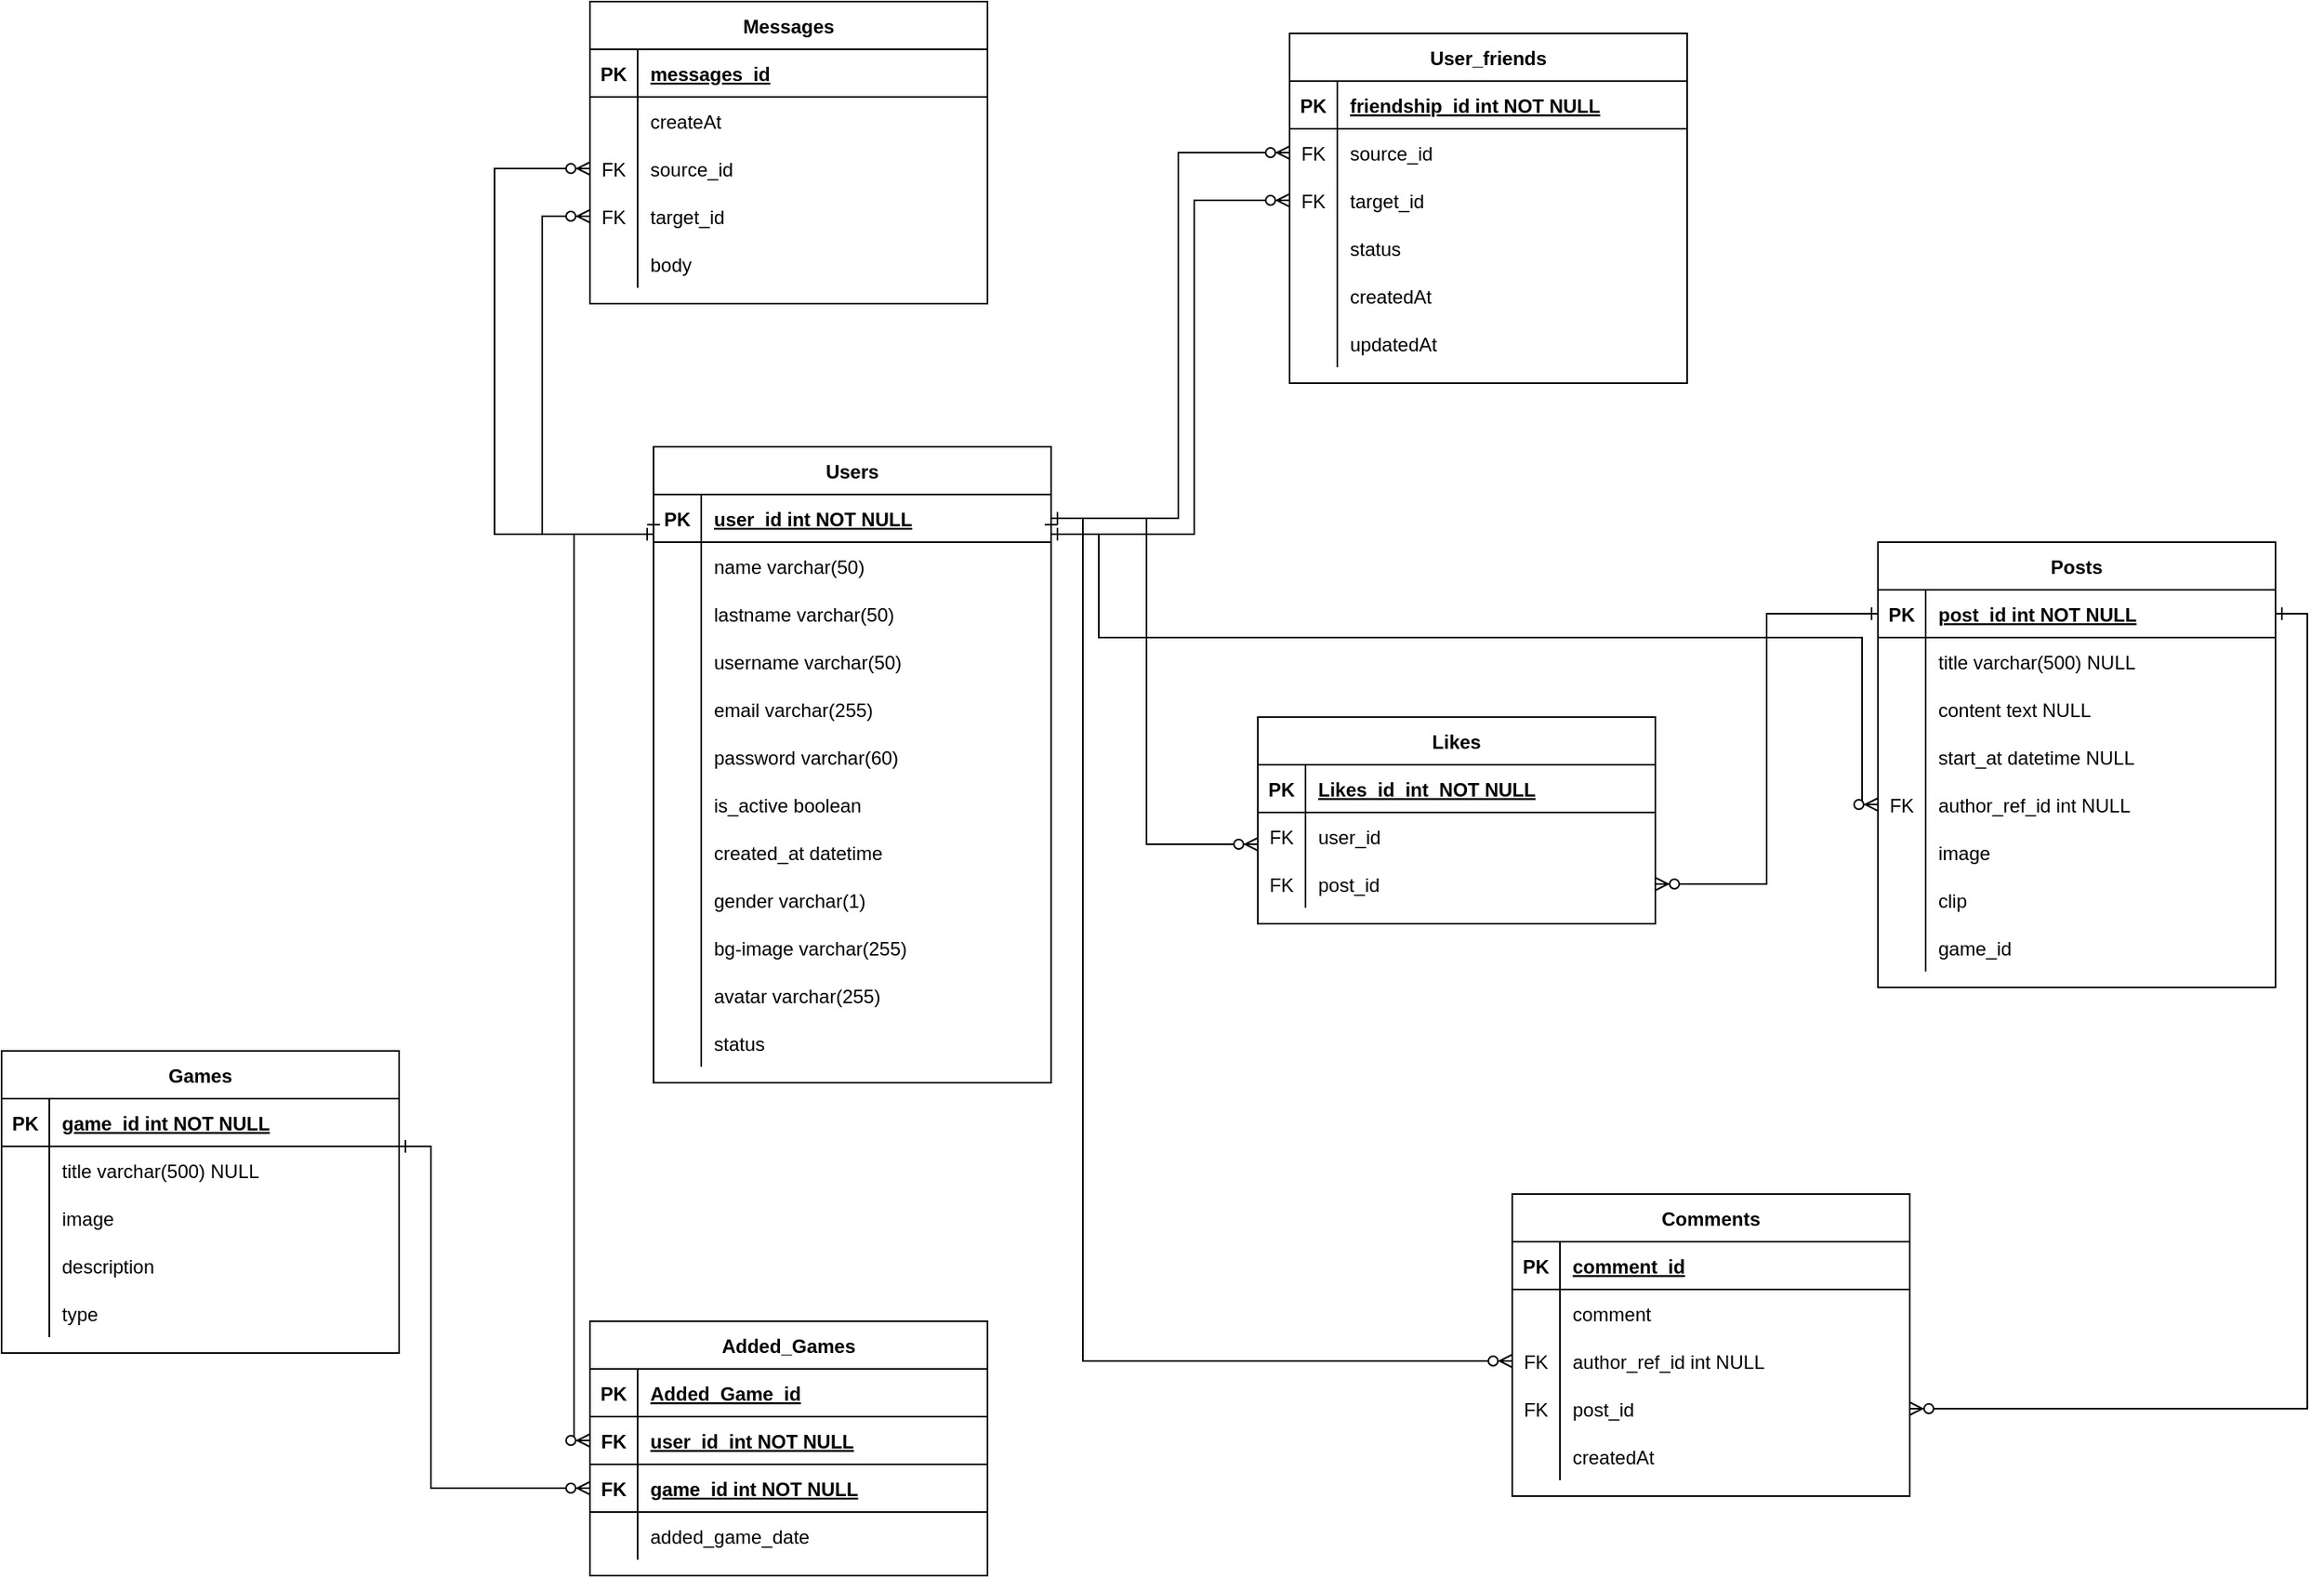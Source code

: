 <mxfile version="14.6.9" type="device"><diagram id="R2lEEEUBdFMjLlhIrx00" name="Page-1"><mxGraphModel dx="2523" dy="934" grid="1" gridSize="10" guides="1" tooltips="1" connect="1" arrows="1" fold="1" page="1" pageScale="1" pageWidth="850" pageHeight="1100" math="0" shadow="0" extFonts="Permanent Marker^https://fonts.googleapis.com/css?family=Permanent+Marker"><root><mxCell id="0"/><mxCell id="1" parent="0"/><mxCell id="YbyhDVdlbUqnrhb92uM7-1" value="Users" style="shape=table;startSize=30;container=1;collapsible=1;childLayout=tableLayout;fixedRows=1;rowLines=0;fontStyle=1;align=center;resizeLast=1;" parent="1" vertex="1"><mxGeometry x="300" y="310" width="250" height="400" as="geometry"/></mxCell><mxCell id="YbyhDVdlbUqnrhb92uM7-2" value="" style="shape=partialRectangle;collapsible=0;dropTarget=0;pointerEvents=0;fillColor=none;points=[[0,0.5],[1,0.5]];portConstraint=eastwest;top=0;left=0;right=0;bottom=1;" parent="YbyhDVdlbUqnrhb92uM7-1" vertex="1"><mxGeometry y="30" width="250" height="30" as="geometry"/></mxCell><mxCell id="YbyhDVdlbUqnrhb92uM7-3" value="PK" style="shape=partialRectangle;overflow=hidden;connectable=0;fillColor=none;top=0;left=0;bottom=0;right=0;fontStyle=1;" parent="YbyhDVdlbUqnrhb92uM7-2" vertex="1"><mxGeometry width="30" height="30" as="geometry"/></mxCell><mxCell id="YbyhDVdlbUqnrhb92uM7-4" value="user_id int NOT NULL " style="shape=partialRectangle;overflow=hidden;connectable=0;fillColor=none;top=0;left=0;bottom=0;right=0;align=left;spacingLeft=6;fontStyle=5;" parent="YbyhDVdlbUqnrhb92uM7-2" vertex="1"><mxGeometry x="30" width="220" height="30" as="geometry"/></mxCell><mxCell id="YbyhDVdlbUqnrhb92uM7-5" value="" style="shape=partialRectangle;collapsible=0;dropTarget=0;pointerEvents=0;fillColor=none;points=[[0,0.5],[1,0.5]];portConstraint=eastwest;top=0;left=0;right=0;bottom=0;" parent="YbyhDVdlbUqnrhb92uM7-1" vertex="1"><mxGeometry y="60" width="250" height="30" as="geometry"/></mxCell><mxCell id="YbyhDVdlbUqnrhb92uM7-6" value="" style="shape=partialRectangle;overflow=hidden;connectable=0;fillColor=none;top=0;left=0;bottom=0;right=0;" parent="YbyhDVdlbUqnrhb92uM7-5" vertex="1"><mxGeometry width="30" height="30" as="geometry"/></mxCell><mxCell id="YbyhDVdlbUqnrhb92uM7-7" value="name varchar(50) " style="shape=partialRectangle;overflow=hidden;connectable=0;fillColor=none;top=0;left=0;bottom=0;right=0;align=left;spacingLeft=6;" parent="YbyhDVdlbUqnrhb92uM7-5" vertex="1"><mxGeometry x="30" width="220" height="30" as="geometry"/></mxCell><mxCell id="YbyhDVdlbUqnrhb92uM7-8" style="shape=partialRectangle;collapsible=0;dropTarget=0;pointerEvents=0;fillColor=none;points=[[0,0.5],[1,0.5]];portConstraint=eastwest;top=0;left=0;right=0;bottom=0;" parent="YbyhDVdlbUqnrhb92uM7-1" vertex="1"><mxGeometry y="90" width="250" height="30" as="geometry"/></mxCell><mxCell id="YbyhDVdlbUqnrhb92uM7-9" style="shape=partialRectangle;overflow=hidden;connectable=0;fillColor=none;top=0;left=0;bottom=0;right=0;" parent="YbyhDVdlbUqnrhb92uM7-8" vertex="1"><mxGeometry width="30" height="30" as="geometry"/></mxCell><mxCell id="YbyhDVdlbUqnrhb92uM7-10" value="lastname varchar(50) " style="shape=partialRectangle;overflow=hidden;connectable=0;fillColor=none;top=0;left=0;bottom=0;right=0;align=left;spacingLeft=6;" parent="YbyhDVdlbUqnrhb92uM7-8" vertex="1"><mxGeometry x="30" width="220" height="30" as="geometry"/></mxCell><mxCell id="YbyhDVdlbUqnrhb92uM7-11" style="shape=partialRectangle;collapsible=0;dropTarget=0;pointerEvents=0;fillColor=none;points=[[0,0.5],[1,0.5]];portConstraint=eastwest;top=0;left=0;right=0;bottom=0;" parent="YbyhDVdlbUqnrhb92uM7-1" vertex="1"><mxGeometry y="120" width="250" height="30" as="geometry"/></mxCell><mxCell id="YbyhDVdlbUqnrhb92uM7-12" style="shape=partialRectangle;overflow=hidden;connectable=0;fillColor=none;top=0;left=0;bottom=0;right=0;" parent="YbyhDVdlbUqnrhb92uM7-11" vertex="1"><mxGeometry width="30" height="30" as="geometry"/></mxCell><mxCell id="YbyhDVdlbUqnrhb92uM7-13" value="username varchar(50) " style="shape=partialRectangle;overflow=hidden;connectable=0;fillColor=none;top=0;left=0;bottom=0;right=0;align=left;spacingLeft=6;" parent="YbyhDVdlbUqnrhb92uM7-11" vertex="1"><mxGeometry x="30" width="220" height="30" as="geometry"/></mxCell><mxCell id="YbyhDVdlbUqnrhb92uM7-14" style="shape=partialRectangle;collapsible=0;dropTarget=0;pointerEvents=0;fillColor=none;points=[[0,0.5],[1,0.5]];portConstraint=eastwest;top=0;left=0;right=0;bottom=0;" parent="YbyhDVdlbUqnrhb92uM7-1" vertex="1"><mxGeometry y="150" width="250" height="30" as="geometry"/></mxCell><mxCell id="YbyhDVdlbUqnrhb92uM7-15" style="shape=partialRectangle;overflow=hidden;connectable=0;fillColor=none;top=0;left=0;bottom=0;right=0;" parent="YbyhDVdlbUqnrhb92uM7-14" vertex="1"><mxGeometry width="30" height="30" as="geometry"/></mxCell><mxCell id="YbyhDVdlbUqnrhb92uM7-16" value="email varchar(255) " style="shape=partialRectangle;overflow=hidden;connectable=0;fillColor=none;top=0;left=0;bottom=0;right=0;align=left;spacingLeft=6;" parent="YbyhDVdlbUqnrhb92uM7-14" vertex="1"><mxGeometry x="30" width="220" height="30" as="geometry"/></mxCell><mxCell id="YbyhDVdlbUqnrhb92uM7-17" style="shape=partialRectangle;collapsible=0;dropTarget=0;pointerEvents=0;fillColor=none;points=[[0,0.5],[1,0.5]];portConstraint=eastwest;top=0;left=0;right=0;bottom=0;" parent="YbyhDVdlbUqnrhb92uM7-1" vertex="1"><mxGeometry y="180" width="250" height="30" as="geometry"/></mxCell><mxCell id="YbyhDVdlbUqnrhb92uM7-18" style="shape=partialRectangle;overflow=hidden;connectable=0;fillColor=none;top=0;left=0;bottom=0;right=0;" parent="YbyhDVdlbUqnrhb92uM7-17" vertex="1"><mxGeometry width="30" height="30" as="geometry"/></mxCell><mxCell id="YbyhDVdlbUqnrhb92uM7-19" value="password varchar(60) " style="shape=partialRectangle;overflow=hidden;connectable=0;fillColor=none;top=0;left=0;bottom=0;right=0;align=left;spacingLeft=6;" parent="YbyhDVdlbUqnrhb92uM7-17" vertex="1"><mxGeometry x="30" width="220" height="30" as="geometry"/></mxCell><mxCell id="YbyhDVdlbUqnrhb92uM7-20" style="shape=partialRectangle;collapsible=0;dropTarget=0;pointerEvents=0;fillColor=none;points=[[0,0.5],[1,0.5]];portConstraint=eastwest;top=0;left=0;right=0;bottom=0;" parent="YbyhDVdlbUqnrhb92uM7-1" vertex="1"><mxGeometry y="210" width="250" height="30" as="geometry"/></mxCell><mxCell id="YbyhDVdlbUqnrhb92uM7-21" style="shape=partialRectangle;overflow=hidden;connectable=0;fillColor=none;top=0;left=0;bottom=0;right=0;" parent="YbyhDVdlbUqnrhb92uM7-20" vertex="1"><mxGeometry width="30" height="30" as="geometry"/></mxCell><mxCell id="YbyhDVdlbUqnrhb92uM7-22" value="is_active boolean " style="shape=partialRectangle;overflow=hidden;connectable=0;fillColor=none;top=0;left=0;bottom=0;right=0;align=left;spacingLeft=6;" parent="YbyhDVdlbUqnrhb92uM7-20" vertex="1"><mxGeometry x="30" width="220" height="30" as="geometry"/></mxCell><mxCell id="YbyhDVdlbUqnrhb92uM7-26" style="shape=partialRectangle;collapsible=0;dropTarget=0;pointerEvents=0;fillColor=none;points=[[0,0.5],[1,0.5]];portConstraint=eastwest;top=0;left=0;right=0;bottom=0;" parent="YbyhDVdlbUqnrhb92uM7-1" vertex="1"><mxGeometry y="240" width="250" height="30" as="geometry"/></mxCell><mxCell id="YbyhDVdlbUqnrhb92uM7-27" style="shape=partialRectangle;overflow=hidden;connectable=0;fillColor=none;top=0;left=0;bottom=0;right=0;" parent="YbyhDVdlbUqnrhb92uM7-26" vertex="1"><mxGeometry width="30" height="30" as="geometry"/></mxCell><mxCell id="YbyhDVdlbUqnrhb92uM7-28" value="created_at datetime" style="shape=partialRectangle;overflow=hidden;connectable=0;fillColor=none;top=0;left=0;bottom=0;right=0;align=left;spacingLeft=6;" parent="YbyhDVdlbUqnrhb92uM7-26" vertex="1"><mxGeometry x="30" width="220" height="30" as="geometry"/></mxCell><mxCell id="YbyhDVdlbUqnrhb92uM7-67" style="shape=partialRectangle;collapsible=0;dropTarget=0;pointerEvents=0;fillColor=none;points=[[0,0.5],[1,0.5]];portConstraint=eastwest;top=0;left=0;right=0;bottom=0;" parent="YbyhDVdlbUqnrhb92uM7-1" vertex="1"><mxGeometry y="270" width="250" height="30" as="geometry"/></mxCell><mxCell id="YbyhDVdlbUqnrhb92uM7-68" style="shape=partialRectangle;overflow=hidden;connectable=0;fillColor=none;top=0;left=0;bottom=0;right=0;" parent="YbyhDVdlbUqnrhb92uM7-67" vertex="1"><mxGeometry width="30" height="30" as="geometry"/></mxCell><mxCell id="YbyhDVdlbUqnrhb92uM7-69" value="gender varchar(1)" style="shape=partialRectangle;overflow=hidden;connectable=0;fillColor=none;top=0;left=0;bottom=0;right=0;align=left;spacingLeft=6;" parent="YbyhDVdlbUqnrhb92uM7-67" vertex="1"><mxGeometry x="30" width="220" height="30" as="geometry"/></mxCell><mxCell id="YbyhDVdlbUqnrhb92uM7-71" style="shape=partialRectangle;collapsible=0;dropTarget=0;pointerEvents=0;fillColor=none;points=[[0,0.5],[1,0.5]];portConstraint=eastwest;top=0;left=0;right=0;bottom=0;" parent="YbyhDVdlbUqnrhb92uM7-1" vertex="1"><mxGeometry y="300" width="250" height="30" as="geometry"/></mxCell><mxCell id="YbyhDVdlbUqnrhb92uM7-72" style="shape=partialRectangle;overflow=hidden;connectable=0;fillColor=none;top=0;left=0;bottom=0;right=0;" parent="YbyhDVdlbUqnrhb92uM7-71" vertex="1"><mxGeometry width="30" height="30" as="geometry"/></mxCell><mxCell id="YbyhDVdlbUqnrhb92uM7-73" value="bg-image varchar(255)" style="shape=partialRectangle;overflow=hidden;connectable=0;fillColor=none;top=0;left=0;bottom=0;right=0;align=left;spacingLeft=6;" parent="YbyhDVdlbUqnrhb92uM7-71" vertex="1"><mxGeometry x="30" width="220" height="30" as="geometry"/></mxCell><mxCell id="YbyhDVdlbUqnrhb92uM7-74" style="shape=partialRectangle;collapsible=0;dropTarget=0;pointerEvents=0;fillColor=none;points=[[0,0.5],[1,0.5]];portConstraint=eastwest;top=0;left=0;right=0;bottom=0;" parent="YbyhDVdlbUqnrhb92uM7-1" vertex="1"><mxGeometry y="330" width="250" height="30" as="geometry"/></mxCell><mxCell id="YbyhDVdlbUqnrhb92uM7-75" style="shape=partialRectangle;overflow=hidden;connectable=0;fillColor=none;top=0;left=0;bottom=0;right=0;" parent="YbyhDVdlbUqnrhb92uM7-74" vertex="1"><mxGeometry width="30" height="30" as="geometry"/></mxCell><mxCell id="YbyhDVdlbUqnrhb92uM7-76" value="avatar varchar(255)" style="shape=partialRectangle;overflow=hidden;connectable=0;fillColor=none;top=0;left=0;bottom=0;right=0;align=left;spacingLeft=6;" parent="YbyhDVdlbUqnrhb92uM7-74" vertex="1"><mxGeometry x="30" width="220" height="30" as="geometry"/></mxCell><mxCell id="zXf4CUl7NbdOSmvRH1P9-1" style="shape=partialRectangle;collapsible=0;dropTarget=0;pointerEvents=0;fillColor=none;points=[[0,0.5],[1,0.5]];portConstraint=eastwest;top=0;left=0;right=0;bottom=0;" parent="YbyhDVdlbUqnrhb92uM7-1" vertex="1"><mxGeometry y="360" width="250" height="30" as="geometry"/></mxCell><mxCell id="zXf4CUl7NbdOSmvRH1P9-2" style="shape=partialRectangle;overflow=hidden;connectable=0;fillColor=none;top=0;left=0;bottom=0;right=0;" parent="zXf4CUl7NbdOSmvRH1P9-1" vertex="1"><mxGeometry width="30" height="30" as="geometry"/></mxCell><mxCell id="zXf4CUl7NbdOSmvRH1P9-3" value="status" style="shape=partialRectangle;overflow=hidden;connectable=0;fillColor=none;top=0;left=0;bottom=0;right=0;align=left;spacingLeft=6;" parent="zXf4CUl7NbdOSmvRH1P9-1" vertex="1"><mxGeometry x="30" width="220" height="30" as="geometry"/></mxCell><mxCell id="YbyhDVdlbUqnrhb92uM7-86" value="User_friends" style="shape=table;startSize=30;container=1;collapsible=1;childLayout=tableLayout;fixedRows=1;rowLines=0;fontStyle=1;align=center;resizeLast=1;" parent="1" vertex="1"><mxGeometry x="700" y="50" width="250" height="220" as="geometry"/></mxCell><mxCell id="YbyhDVdlbUqnrhb92uM7-87" value="" style="shape=partialRectangle;collapsible=0;dropTarget=0;pointerEvents=0;fillColor=none;points=[[0,0.5],[1,0.5]];portConstraint=eastwest;top=0;left=0;right=0;bottom=1;" parent="YbyhDVdlbUqnrhb92uM7-86" vertex="1"><mxGeometry y="30" width="250" height="30" as="geometry"/></mxCell><mxCell id="YbyhDVdlbUqnrhb92uM7-88" value="PK" style="shape=partialRectangle;overflow=hidden;connectable=0;fillColor=none;top=0;left=0;bottom=0;right=0;fontStyle=1;" parent="YbyhDVdlbUqnrhb92uM7-87" vertex="1"><mxGeometry width="30" height="30" as="geometry"/></mxCell><mxCell id="YbyhDVdlbUqnrhb92uM7-89" value="friendship_id int NOT NULL " style="shape=partialRectangle;overflow=hidden;connectable=0;fillColor=none;top=0;left=0;bottom=0;right=0;align=left;spacingLeft=6;fontStyle=5;" parent="YbyhDVdlbUqnrhb92uM7-87" vertex="1"><mxGeometry x="30" width="220" height="30" as="geometry"/></mxCell><mxCell id="YbyhDVdlbUqnrhb92uM7-90" value="" style="shape=partialRectangle;collapsible=0;dropTarget=0;pointerEvents=0;fillColor=none;points=[[0,0.5],[1,0.5]];portConstraint=eastwest;top=0;left=0;right=0;bottom=0;" parent="YbyhDVdlbUqnrhb92uM7-86" vertex="1"><mxGeometry y="60" width="250" height="30" as="geometry"/></mxCell><mxCell id="YbyhDVdlbUqnrhb92uM7-91" value="FK" style="shape=partialRectangle;overflow=hidden;connectable=0;fillColor=none;top=0;left=0;bottom=0;right=0;" parent="YbyhDVdlbUqnrhb92uM7-90" vertex="1"><mxGeometry width="30" height="30" as="geometry"/></mxCell><mxCell id="YbyhDVdlbUqnrhb92uM7-92" value="source_id" style="shape=partialRectangle;overflow=hidden;connectable=0;fillColor=none;top=0;left=0;bottom=0;right=0;align=left;spacingLeft=6;" parent="YbyhDVdlbUqnrhb92uM7-90" vertex="1"><mxGeometry x="30" width="220" height="30" as="geometry"/></mxCell><mxCell id="YbyhDVdlbUqnrhb92uM7-93" style="shape=partialRectangle;collapsible=0;dropTarget=0;pointerEvents=0;fillColor=none;points=[[0,0.5],[1,0.5]];portConstraint=eastwest;top=0;left=0;right=0;bottom=0;" parent="YbyhDVdlbUqnrhb92uM7-86" vertex="1"><mxGeometry y="90" width="250" height="30" as="geometry"/></mxCell><mxCell id="YbyhDVdlbUqnrhb92uM7-94" value="FK" style="shape=partialRectangle;overflow=hidden;connectable=0;fillColor=none;top=0;left=0;bottom=0;right=0;" parent="YbyhDVdlbUqnrhb92uM7-93" vertex="1"><mxGeometry width="30" height="30" as="geometry"/></mxCell><mxCell id="YbyhDVdlbUqnrhb92uM7-95" value="target_id" style="shape=partialRectangle;overflow=hidden;connectable=0;fillColor=none;top=0;left=0;bottom=0;right=0;align=left;spacingLeft=6;" parent="YbyhDVdlbUqnrhb92uM7-93" vertex="1"><mxGeometry x="30" width="220" height="30" as="geometry"/></mxCell><mxCell id="YbyhDVdlbUqnrhb92uM7-96" style="shape=partialRectangle;collapsible=0;dropTarget=0;pointerEvents=0;fillColor=none;points=[[0,0.5],[1,0.5]];portConstraint=eastwest;top=0;left=0;right=0;bottom=0;" parent="YbyhDVdlbUqnrhb92uM7-86" vertex="1"><mxGeometry y="120" width="250" height="30" as="geometry"/></mxCell><mxCell id="YbyhDVdlbUqnrhb92uM7-97" style="shape=partialRectangle;overflow=hidden;connectable=0;fillColor=none;top=0;left=0;bottom=0;right=0;" parent="YbyhDVdlbUqnrhb92uM7-96" vertex="1"><mxGeometry width="30" height="30" as="geometry"/></mxCell><mxCell id="YbyhDVdlbUqnrhb92uM7-98" value="status" style="shape=partialRectangle;overflow=hidden;connectable=0;fillColor=none;top=0;left=0;bottom=0;right=0;align=left;spacingLeft=6;" parent="YbyhDVdlbUqnrhb92uM7-96" vertex="1"><mxGeometry x="30" width="220" height="30" as="geometry"/></mxCell><mxCell id="YbyhDVdlbUqnrhb92uM7-99" style="shape=partialRectangle;collapsible=0;dropTarget=0;pointerEvents=0;fillColor=none;points=[[0,0.5],[1,0.5]];portConstraint=eastwest;top=0;left=0;right=0;bottom=0;" parent="YbyhDVdlbUqnrhb92uM7-86" vertex="1"><mxGeometry y="150" width="250" height="30" as="geometry"/></mxCell><mxCell id="YbyhDVdlbUqnrhb92uM7-100" style="shape=partialRectangle;overflow=hidden;connectable=0;fillColor=none;top=0;left=0;bottom=0;right=0;" parent="YbyhDVdlbUqnrhb92uM7-99" vertex="1"><mxGeometry width="30" height="30" as="geometry"/></mxCell><mxCell id="YbyhDVdlbUqnrhb92uM7-101" value="createdAt" style="shape=partialRectangle;overflow=hidden;connectable=0;fillColor=none;top=0;left=0;bottom=0;right=0;align=left;spacingLeft=6;" parent="YbyhDVdlbUqnrhb92uM7-99" vertex="1"><mxGeometry x="30" width="220" height="30" as="geometry"/></mxCell><mxCell id="YbyhDVdlbUqnrhb92uM7-102" style="shape=partialRectangle;collapsible=0;dropTarget=0;pointerEvents=0;fillColor=none;points=[[0,0.5],[1,0.5]];portConstraint=eastwest;top=0;left=0;right=0;bottom=0;" parent="YbyhDVdlbUqnrhb92uM7-86" vertex="1"><mxGeometry y="180" width="250" height="30" as="geometry"/></mxCell><mxCell id="YbyhDVdlbUqnrhb92uM7-103" style="shape=partialRectangle;overflow=hidden;connectable=0;fillColor=none;top=0;left=0;bottom=0;right=0;" parent="YbyhDVdlbUqnrhb92uM7-102" vertex="1"><mxGeometry width="30" height="30" as="geometry"/></mxCell><mxCell id="YbyhDVdlbUqnrhb92uM7-104" value="updatedAt" style="shape=partialRectangle;overflow=hidden;connectable=0;fillColor=none;top=0;left=0;bottom=0;right=0;align=left;spacingLeft=6;" parent="YbyhDVdlbUqnrhb92uM7-102" vertex="1"><mxGeometry x="30" width="220" height="30" as="geometry"/></mxCell><mxCell id="YbyhDVdlbUqnrhb92uM7-105" style="edgeStyle=orthogonalEdgeStyle;rounded=0;orthogonalLoop=1;jettySize=auto;html=1;exitX=1;exitY=0.5;exitDx=0;exitDy=0;entryX=0;entryY=0.5;entryDx=0;entryDy=0;startArrow=ERone;startFill=0;endArrow=ERzeroToMany;endFill=1;" parent="1" source="YbyhDVdlbUqnrhb92uM7-2" target="YbyhDVdlbUqnrhb92uM7-90" edge="1"><mxGeometry relative="1" as="geometry"><Array as="points"><mxPoint x="630" y="355"/><mxPoint x="630" y="125"/></Array></mxGeometry></mxCell><mxCell id="YbyhDVdlbUqnrhb92uM7-106" style="edgeStyle=orthogonalEdgeStyle;rounded=0;orthogonalLoop=1;jettySize=auto;html=1;exitX=1;exitY=0.5;exitDx=0;exitDy=0;entryX=0;entryY=0.5;entryDx=0;entryDy=0;startArrow=ERone;startFill=0;endArrow=ERzeroToMany;endFill=1;" parent="1" source="YbyhDVdlbUqnrhb92uM7-2" target="YbyhDVdlbUqnrhb92uM7-93" edge="1"><mxGeometry relative="1" as="geometry"><Array as="points"><mxPoint x="640" y="365"/><mxPoint x="640" y="155"/></Array></mxGeometry></mxCell><mxCell id="YbyhDVdlbUqnrhb92uM7-107" value="Posts" style="shape=table;startSize=30;container=1;collapsible=1;childLayout=tableLayout;fixedRows=1;rowLines=0;fontStyle=1;align=center;resizeLast=1;" parent="1" vertex="1"><mxGeometry x="1070" y="370" width="250" height="280" as="geometry"/></mxCell><mxCell id="YbyhDVdlbUqnrhb92uM7-108" value="" style="shape=partialRectangle;collapsible=0;dropTarget=0;pointerEvents=0;fillColor=none;points=[[0,0.5],[1,0.5]];portConstraint=eastwest;top=0;left=0;right=0;bottom=1;" parent="YbyhDVdlbUqnrhb92uM7-107" vertex="1"><mxGeometry y="30" width="250" height="30" as="geometry"/></mxCell><mxCell id="YbyhDVdlbUqnrhb92uM7-109" value="PK" style="shape=partialRectangle;overflow=hidden;connectable=0;fillColor=none;top=0;left=0;bottom=0;right=0;fontStyle=1;" parent="YbyhDVdlbUqnrhb92uM7-108" vertex="1"><mxGeometry width="30" height="30" as="geometry"/></mxCell><mxCell id="YbyhDVdlbUqnrhb92uM7-110" value="post_id int NOT NULL " style="shape=partialRectangle;overflow=hidden;connectable=0;fillColor=none;top=0;left=0;bottom=0;right=0;align=left;spacingLeft=6;fontStyle=5;" parent="YbyhDVdlbUqnrhb92uM7-108" vertex="1"><mxGeometry x="30" width="220" height="30" as="geometry"/></mxCell><mxCell id="YbyhDVdlbUqnrhb92uM7-111" value="" style="shape=partialRectangle;collapsible=0;dropTarget=0;pointerEvents=0;fillColor=none;points=[[0,0.5],[1,0.5]];portConstraint=eastwest;top=0;left=0;right=0;bottom=0;" parent="YbyhDVdlbUqnrhb92uM7-107" vertex="1"><mxGeometry y="60" width="250" height="30" as="geometry"/></mxCell><mxCell id="YbyhDVdlbUqnrhb92uM7-112" value="" style="shape=partialRectangle;overflow=hidden;connectable=0;fillColor=none;top=0;left=0;bottom=0;right=0;" parent="YbyhDVdlbUqnrhb92uM7-111" vertex="1"><mxGeometry width="30" height="30" as="geometry"/></mxCell><mxCell id="YbyhDVdlbUqnrhb92uM7-113" value="title varchar(500) NULL" style="shape=partialRectangle;overflow=hidden;connectable=0;fillColor=none;top=0;left=0;bottom=0;right=0;align=left;spacingLeft=6;" parent="YbyhDVdlbUqnrhb92uM7-111" vertex="1"><mxGeometry x="30" width="220" height="30" as="geometry"/></mxCell><mxCell id="YbyhDVdlbUqnrhb92uM7-114" value="" style="shape=partialRectangle;collapsible=0;dropTarget=0;pointerEvents=0;fillColor=none;points=[[0,0.5],[1,0.5]];portConstraint=eastwest;top=0;left=0;right=0;bottom=0;" parent="YbyhDVdlbUqnrhb92uM7-107" vertex="1"><mxGeometry y="90" width="250" height="30" as="geometry"/></mxCell><mxCell id="YbyhDVdlbUqnrhb92uM7-115" value="" style="shape=partialRectangle;overflow=hidden;connectable=0;fillColor=none;top=0;left=0;bottom=0;right=0;" parent="YbyhDVdlbUqnrhb92uM7-114" vertex="1"><mxGeometry width="30" height="30" as="geometry"/></mxCell><mxCell id="YbyhDVdlbUqnrhb92uM7-116" value="content text NULL" style="shape=partialRectangle;overflow=hidden;connectable=0;fillColor=none;top=0;left=0;bottom=0;right=0;align=left;spacingLeft=6;" parent="YbyhDVdlbUqnrhb92uM7-114" vertex="1"><mxGeometry x="30" width="220" height="30" as="geometry"/></mxCell><mxCell id="YbyhDVdlbUqnrhb92uM7-117" style="shape=partialRectangle;collapsible=0;dropTarget=0;pointerEvents=0;fillColor=none;points=[[0,0.5],[1,0.5]];portConstraint=eastwest;top=0;left=0;right=0;bottom=0;" parent="YbyhDVdlbUqnrhb92uM7-107" vertex="1"><mxGeometry y="120" width="250" height="30" as="geometry"/></mxCell><mxCell id="YbyhDVdlbUqnrhb92uM7-118" style="shape=partialRectangle;overflow=hidden;connectable=0;fillColor=none;top=0;left=0;bottom=0;right=0;" parent="YbyhDVdlbUqnrhb92uM7-117" vertex="1"><mxGeometry width="30" height="30" as="geometry"/></mxCell><mxCell id="YbyhDVdlbUqnrhb92uM7-119" value="start_at datetime NULL" style="shape=partialRectangle;overflow=hidden;connectable=0;fillColor=none;top=0;left=0;bottom=0;right=0;align=left;spacingLeft=6;" parent="YbyhDVdlbUqnrhb92uM7-117" vertex="1"><mxGeometry x="30" width="220" height="30" as="geometry"/></mxCell><mxCell id="YbyhDVdlbUqnrhb92uM7-120" style="shape=partialRectangle;collapsible=0;dropTarget=0;pointerEvents=0;fillColor=none;points=[[0,0.5],[1,0.5]];portConstraint=eastwest;top=0;left=0;right=0;bottom=0;" parent="YbyhDVdlbUqnrhb92uM7-107" vertex="1"><mxGeometry y="150" width="250" height="30" as="geometry"/></mxCell><mxCell id="YbyhDVdlbUqnrhb92uM7-121" value="FK" style="shape=partialRectangle;overflow=hidden;connectable=0;fillColor=none;top=0;left=0;bottom=0;right=0;" parent="YbyhDVdlbUqnrhb92uM7-120" vertex="1"><mxGeometry width="30" height="30" as="geometry"/></mxCell><mxCell id="YbyhDVdlbUqnrhb92uM7-122" value="author_ref_id int NULL" style="shape=partialRectangle;overflow=hidden;connectable=0;fillColor=none;top=0;left=0;bottom=0;right=0;align=left;spacingLeft=6;" parent="YbyhDVdlbUqnrhb92uM7-120" vertex="1"><mxGeometry x="30" width="220" height="30" as="geometry"/></mxCell><mxCell id="YbyhDVdlbUqnrhb92uM7-123" style="shape=partialRectangle;collapsible=0;dropTarget=0;pointerEvents=0;fillColor=none;points=[[0,0.5],[1,0.5]];portConstraint=eastwest;top=0;left=0;right=0;bottom=0;" parent="YbyhDVdlbUqnrhb92uM7-107" vertex="1"><mxGeometry y="180" width="250" height="30" as="geometry"/></mxCell><mxCell id="YbyhDVdlbUqnrhb92uM7-124" style="shape=partialRectangle;overflow=hidden;connectable=0;fillColor=none;top=0;left=0;bottom=0;right=0;" parent="YbyhDVdlbUqnrhb92uM7-123" vertex="1"><mxGeometry width="30" height="30" as="geometry"/></mxCell><mxCell id="YbyhDVdlbUqnrhb92uM7-125" value="image" style="shape=partialRectangle;overflow=hidden;connectable=0;fillColor=none;top=0;left=0;bottom=0;right=0;align=left;spacingLeft=6;" parent="YbyhDVdlbUqnrhb92uM7-123" vertex="1"><mxGeometry x="30" width="220" height="30" as="geometry"/></mxCell><mxCell id="YbyhDVdlbUqnrhb92uM7-126" style="shape=partialRectangle;collapsible=0;dropTarget=0;pointerEvents=0;fillColor=none;points=[[0,0.5],[1,0.5]];portConstraint=eastwest;top=0;left=0;right=0;bottom=0;" parent="YbyhDVdlbUqnrhb92uM7-107" vertex="1"><mxGeometry y="210" width="250" height="30" as="geometry"/></mxCell><mxCell id="YbyhDVdlbUqnrhb92uM7-127" style="shape=partialRectangle;overflow=hidden;connectable=0;fillColor=none;top=0;left=0;bottom=0;right=0;" parent="YbyhDVdlbUqnrhb92uM7-126" vertex="1"><mxGeometry width="30" height="30" as="geometry"/></mxCell><mxCell id="YbyhDVdlbUqnrhb92uM7-128" value="clip" style="shape=partialRectangle;overflow=hidden;connectable=0;fillColor=none;top=0;left=0;bottom=0;right=0;align=left;spacingLeft=6;" parent="YbyhDVdlbUqnrhb92uM7-126" vertex="1"><mxGeometry x="30" width="220" height="30" as="geometry"/></mxCell><mxCell id="EeIRkJyQg9H5U8R-98fM-29" style="shape=partialRectangle;collapsible=0;dropTarget=0;pointerEvents=0;fillColor=none;points=[[0,0.5],[1,0.5]];portConstraint=eastwest;top=0;left=0;right=0;bottom=0;" vertex="1" parent="YbyhDVdlbUqnrhb92uM7-107"><mxGeometry y="240" width="250" height="30" as="geometry"/></mxCell><mxCell id="EeIRkJyQg9H5U8R-98fM-30" style="shape=partialRectangle;overflow=hidden;connectable=0;fillColor=none;top=0;left=0;bottom=0;right=0;" vertex="1" parent="EeIRkJyQg9H5U8R-98fM-29"><mxGeometry width="30" height="30" as="geometry"/></mxCell><mxCell id="EeIRkJyQg9H5U8R-98fM-31" value="game_id" style="shape=partialRectangle;overflow=hidden;connectable=0;fillColor=none;top=0;left=0;bottom=0;right=0;align=left;spacingLeft=6;" vertex="1" parent="EeIRkJyQg9H5U8R-98fM-29"><mxGeometry x="30" width="220" height="30" as="geometry"/></mxCell><mxCell id="YbyhDVdlbUqnrhb92uM7-136" style="edgeStyle=orthogonalEdgeStyle;rounded=0;orthogonalLoop=1;jettySize=auto;html=1;startArrow=ERone;startFill=0;endArrow=ERzeroToMany;endFill=1;" parent="1" source="YbyhDVdlbUqnrhb92uM7-2" target="YbyhDVdlbUqnrhb92uM7-120" edge="1"><mxGeometry relative="1" as="geometry"><Array as="points"><mxPoint x="580" y="365"/><mxPoint x="580" y="430"/><mxPoint x="1060" y="430"/><mxPoint x="1060" y="535"/></Array></mxGeometry></mxCell><mxCell id="4wSEM1lW2u5w0gC0OZqe-1" value="Games" style="shape=table;startSize=30;container=1;collapsible=1;childLayout=tableLayout;fixedRows=1;rowLines=0;fontStyle=1;align=center;resizeLast=1;" parent="1" vertex="1"><mxGeometry x="-110" y="690" width="250" height="190" as="geometry"/></mxCell><mxCell id="4wSEM1lW2u5w0gC0OZqe-2" value="" style="shape=partialRectangle;collapsible=0;dropTarget=0;pointerEvents=0;fillColor=none;points=[[0,0.5],[1,0.5]];portConstraint=eastwest;top=0;left=0;right=0;bottom=1;" parent="4wSEM1lW2u5w0gC0OZqe-1" vertex="1"><mxGeometry y="30" width="250" height="30" as="geometry"/></mxCell><mxCell id="4wSEM1lW2u5w0gC0OZqe-3" value="PK" style="shape=partialRectangle;overflow=hidden;connectable=0;fillColor=none;top=0;left=0;bottom=0;right=0;fontStyle=1;" parent="4wSEM1lW2u5w0gC0OZqe-2" vertex="1"><mxGeometry width="30" height="30" as="geometry"/></mxCell><mxCell id="4wSEM1lW2u5w0gC0OZqe-4" value="game_id int NOT NULL " style="shape=partialRectangle;overflow=hidden;connectable=0;fillColor=none;top=0;left=0;bottom=0;right=0;align=left;spacingLeft=6;fontStyle=5;" parent="4wSEM1lW2u5w0gC0OZqe-2" vertex="1"><mxGeometry x="30" width="220" height="30" as="geometry"/></mxCell><mxCell id="4wSEM1lW2u5w0gC0OZqe-5" value="" style="shape=partialRectangle;collapsible=0;dropTarget=0;pointerEvents=0;fillColor=none;points=[[0,0.5],[1,0.5]];portConstraint=eastwest;top=0;left=0;right=0;bottom=0;" parent="4wSEM1lW2u5w0gC0OZqe-1" vertex="1"><mxGeometry y="60" width="250" height="30" as="geometry"/></mxCell><mxCell id="4wSEM1lW2u5w0gC0OZqe-6" value="" style="shape=partialRectangle;overflow=hidden;connectable=0;fillColor=none;top=0;left=0;bottom=0;right=0;" parent="4wSEM1lW2u5w0gC0OZqe-5" vertex="1"><mxGeometry width="30" height="30" as="geometry"/></mxCell><mxCell id="4wSEM1lW2u5w0gC0OZqe-7" value="title varchar(500) NULL" style="shape=partialRectangle;overflow=hidden;connectable=0;fillColor=none;top=0;left=0;bottom=0;right=0;align=left;spacingLeft=6;" parent="4wSEM1lW2u5w0gC0OZqe-5" vertex="1"><mxGeometry x="30" width="220" height="30" as="geometry"/></mxCell><mxCell id="4wSEM1lW2u5w0gC0OZqe-8" value="" style="shape=partialRectangle;collapsible=0;dropTarget=0;pointerEvents=0;fillColor=none;points=[[0,0.5],[1,0.5]];portConstraint=eastwest;top=0;left=0;right=0;bottom=0;" parent="4wSEM1lW2u5w0gC0OZqe-1" vertex="1"><mxGeometry y="90" width="250" height="30" as="geometry"/></mxCell><mxCell id="4wSEM1lW2u5w0gC0OZqe-9" value="" style="shape=partialRectangle;overflow=hidden;connectable=0;fillColor=none;top=0;left=0;bottom=0;right=0;" parent="4wSEM1lW2u5w0gC0OZqe-8" vertex="1"><mxGeometry width="30" height="30" as="geometry"/></mxCell><mxCell id="4wSEM1lW2u5w0gC0OZqe-10" value="image" style="shape=partialRectangle;overflow=hidden;connectable=0;fillColor=none;top=0;left=0;bottom=0;right=0;align=left;spacingLeft=6;" parent="4wSEM1lW2u5w0gC0OZqe-8" vertex="1"><mxGeometry x="30" width="220" height="30" as="geometry"/></mxCell><mxCell id="4wSEM1lW2u5w0gC0OZqe-11" style="shape=partialRectangle;collapsible=0;dropTarget=0;pointerEvents=0;fillColor=none;points=[[0,0.5],[1,0.5]];portConstraint=eastwest;top=0;left=0;right=0;bottom=0;" parent="4wSEM1lW2u5w0gC0OZqe-1" vertex="1"><mxGeometry y="120" width="250" height="30" as="geometry"/></mxCell><mxCell id="4wSEM1lW2u5w0gC0OZqe-12" style="shape=partialRectangle;overflow=hidden;connectable=0;fillColor=none;top=0;left=0;bottom=0;right=0;" parent="4wSEM1lW2u5w0gC0OZqe-11" vertex="1"><mxGeometry width="30" height="30" as="geometry"/></mxCell><mxCell id="4wSEM1lW2u5w0gC0OZqe-13" value="description" style="shape=partialRectangle;overflow=hidden;connectable=0;fillColor=none;top=0;left=0;bottom=0;right=0;align=left;spacingLeft=6;" parent="4wSEM1lW2u5w0gC0OZqe-11" vertex="1"><mxGeometry x="30" width="220" height="30" as="geometry"/></mxCell><mxCell id="4wSEM1lW2u5w0gC0OZqe-14" style="shape=partialRectangle;collapsible=0;dropTarget=0;pointerEvents=0;fillColor=none;points=[[0,0.5],[1,0.5]];portConstraint=eastwest;top=0;left=0;right=0;bottom=0;" parent="4wSEM1lW2u5w0gC0OZqe-1" vertex="1"><mxGeometry y="150" width="250" height="30" as="geometry"/></mxCell><mxCell id="4wSEM1lW2u5w0gC0OZqe-15" style="shape=partialRectangle;overflow=hidden;connectable=0;fillColor=none;top=0;left=0;bottom=0;right=0;" parent="4wSEM1lW2u5w0gC0OZqe-14" vertex="1"><mxGeometry width="30" height="30" as="geometry"/></mxCell><mxCell id="4wSEM1lW2u5w0gC0OZqe-16" value="type" style="shape=partialRectangle;overflow=hidden;connectable=0;fillColor=none;top=0;left=0;bottom=0;right=0;align=left;spacingLeft=6;" parent="4wSEM1lW2u5w0gC0OZqe-14" vertex="1"><mxGeometry x="30" width="220" height="30" as="geometry"/></mxCell><mxCell id="4wSEM1lW2u5w0gC0OZqe-18" value="Messages" style="shape=table;startSize=30;container=1;collapsible=1;childLayout=tableLayout;fixedRows=1;rowLines=0;fontStyle=1;align=center;resizeLast=1;" parent="1" vertex="1"><mxGeometry x="260" y="30" width="250" height="190" as="geometry"/></mxCell><mxCell id="4wSEM1lW2u5w0gC0OZqe-19" value="" style="shape=partialRectangle;collapsible=0;dropTarget=0;pointerEvents=0;fillColor=none;points=[[0,0.5],[1,0.5]];portConstraint=eastwest;top=0;left=0;right=0;bottom=1;" parent="4wSEM1lW2u5w0gC0OZqe-18" vertex="1"><mxGeometry y="30" width="250" height="30" as="geometry"/></mxCell><mxCell id="4wSEM1lW2u5w0gC0OZqe-20" value="PK" style="shape=partialRectangle;overflow=hidden;connectable=0;fillColor=none;top=0;left=0;bottom=0;right=0;fontStyle=1;" parent="4wSEM1lW2u5w0gC0OZqe-19" vertex="1"><mxGeometry width="30" height="30" as="geometry"/></mxCell><mxCell id="4wSEM1lW2u5w0gC0OZqe-21" value="messages_id" style="shape=partialRectangle;overflow=hidden;connectable=0;fillColor=none;top=0;left=0;bottom=0;right=0;align=left;spacingLeft=6;fontStyle=5;" parent="4wSEM1lW2u5w0gC0OZqe-19" vertex="1"><mxGeometry x="30" width="220" height="30" as="geometry"/></mxCell><mxCell id="4wSEM1lW2u5w0gC0OZqe-22" value="" style="shape=partialRectangle;collapsible=0;dropTarget=0;pointerEvents=0;fillColor=none;points=[[0,0.5],[1,0.5]];portConstraint=eastwest;top=0;left=0;right=0;bottom=0;" parent="4wSEM1lW2u5w0gC0OZqe-18" vertex="1"><mxGeometry y="60" width="250" height="30" as="geometry"/></mxCell><mxCell id="4wSEM1lW2u5w0gC0OZqe-23" value="" style="shape=partialRectangle;overflow=hidden;connectable=0;fillColor=none;top=0;left=0;bottom=0;right=0;" parent="4wSEM1lW2u5w0gC0OZqe-22" vertex="1"><mxGeometry width="30" height="30" as="geometry"/></mxCell><mxCell id="4wSEM1lW2u5w0gC0OZqe-24" value="createAt" style="shape=partialRectangle;overflow=hidden;connectable=0;fillColor=none;top=0;left=0;bottom=0;right=0;align=left;spacingLeft=6;" parent="4wSEM1lW2u5w0gC0OZqe-22" vertex="1"><mxGeometry x="30" width="220" height="30" as="geometry"/></mxCell><mxCell id="4wSEM1lW2u5w0gC0OZqe-25" value="" style="shape=partialRectangle;collapsible=0;dropTarget=0;pointerEvents=0;fillColor=none;points=[[0,0.5],[1,0.5]];portConstraint=eastwest;top=0;left=0;right=0;bottom=0;" parent="4wSEM1lW2u5w0gC0OZqe-18" vertex="1"><mxGeometry y="90" width="250" height="30" as="geometry"/></mxCell><mxCell id="4wSEM1lW2u5w0gC0OZqe-26" value="FK" style="shape=partialRectangle;overflow=hidden;connectable=0;fillColor=none;top=0;left=0;bottom=0;right=0;" parent="4wSEM1lW2u5w0gC0OZqe-25" vertex="1"><mxGeometry width="30" height="30" as="geometry"/></mxCell><mxCell id="4wSEM1lW2u5w0gC0OZqe-27" value="source_id" style="shape=partialRectangle;overflow=hidden;connectable=0;fillColor=none;top=0;left=0;bottom=0;right=0;align=left;spacingLeft=6;" parent="4wSEM1lW2u5w0gC0OZqe-25" vertex="1"><mxGeometry x="30" width="220" height="30" as="geometry"/></mxCell><mxCell id="4wSEM1lW2u5w0gC0OZqe-28" style="shape=partialRectangle;collapsible=0;dropTarget=0;pointerEvents=0;fillColor=none;points=[[0,0.5],[1,0.5]];portConstraint=eastwest;top=0;left=0;right=0;bottom=0;" parent="4wSEM1lW2u5w0gC0OZqe-18" vertex="1"><mxGeometry y="120" width="250" height="30" as="geometry"/></mxCell><mxCell id="4wSEM1lW2u5w0gC0OZqe-29" value="FK" style="shape=partialRectangle;overflow=hidden;connectable=0;fillColor=none;top=0;left=0;bottom=0;right=0;" parent="4wSEM1lW2u5w0gC0OZqe-28" vertex="1"><mxGeometry width="30" height="30" as="geometry"/></mxCell><mxCell id="4wSEM1lW2u5w0gC0OZqe-30" value="target_id" style="shape=partialRectangle;overflow=hidden;connectable=0;fillColor=none;top=0;left=0;bottom=0;right=0;align=left;spacingLeft=6;" parent="4wSEM1lW2u5w0gC0OZqe-28" vertex="1"><mxGeometry x="30" width="220" height="30" as="geometry"/></mxCell><mxCell id="Q8B5E1miXkyNvWfdQ5hI-4" style="shape=partialRectangle;collapsible=0;dropTarget=0;pointerEvents=0;fillColor=none;points=[[0,0.5],[1,0.5]];portConstraint=eastwest;top=0;left=0;right=0;bottom=0;" parent="4wSEM1lW2u5w0gC0OZqe-18" vertex="1"><mxGeometry y="150" width="250" height="30" as="geometry"/></mxCell><mxCell id="Q8B5E1miXkyNvWfdQ5hI-5" style="shape=partialRectangle;overflow=hidden;connectable=0;fillColor=none;top=0;left=0;bottom=0;right=0;" parent="Q8B5E1miXkyNvWfdQ5hI-4" vertex="1"><mxGeometry width="30" height="30" as="geometry"/></mxCell><mxCell id="Q8B5E1miXkyNvWfdQ5hI-6" value="body" style="shape=partialRectangle;overflow=hidden;connectable=0;fillColor=none;top=0;left=0;bottom=0;right=0;align=left;spacingLeft=6;" parent="Q8B5E1miXkyNvWfdQ5hI-4" vertex="1"><mxGeometry x="30" width="220" height="30" as="geometry"/></mxCell><mxCell id="4wSEM1lW2u5w0gC0OZqe-34" style="edgeStyle=orthogonalEdgeStyle;rounded=0;orthogonalLoop=1;jettySize=auto;html=1;entryX=0;entryY=0.5;entryDx=0;entryDy=0;startArrow=ERzeroToMany;startFill=1;endArrow=ERone;endFill=0;" parent="1" source="4wSEM1lW2u5w0gC0OZqe-25" target="YbyhDVdlbUqnrhb92uM7-2" edge="1"><mxGeometry relative="1" as="geometry"><Array as="points"><mxPoint x="200" y="135"/><mxPoint x="200" y="365"/></Array></mxGeometry></mxCell><mxCell id="4wSEM1lW2u5w0gC0OZqe-35" style="edgeStyle=orthogonalEdgeStyle;rounded=0;orthogonalLoop=1;jettySize=auto;html=1;startArrow=ERone;startFill=0;endArrow=ERzeroToMany;endFill=1;" parent="1" source="YbyhDVdlbUqnrhb92uM7-2" target="4wSEM1lW2u5w0gC0OZqe-28" edge="1"><mxGeometry relative="1" as="geometry"><Array as="points"><mxPoint x="230" y="365"/><mxPoint x="230" y="165"/></Array></mxGeometry></mxCell><mxCell id="4wSEM1lW2u5w0gC0OZqe-36" value="Added_Games" style="shape=table;startSize=30;container=1;collapsible=1;childLayout=tableLayout;fixedRows=1;rowLines=0;fontStyle=1;align=center;resizeLast=1;" parent="1" vertex="1"><mxGeometry x="260" y="860" width="250" height="160" as="geometry"/></mxCell><mxCell id="Q8B5E1miXkyNvWfdQ5hI-1" style="shape=partialRectangle;collapsible=0;dropTarget=0;pointerEvents=0;fillColor=none;points=[[0,0.5],[1,0.5]];portConstraint=eastwest;top=0;left=0;right=0;bottom=1;" parent="4wSEM1lW2u5w0gC0OZqe-36" vertex="1"><mxGeometry y="30" width="250" height="30" as="geometry"/></mxCell><mxCell id="Q8B5E1miXkyNvWfdQ5hI-2" value="PK" style="shape=partialRectangle;overflow=hidden;connectable=0;fillColor=none;top=0;left=0;bottom=0;right=0;fontStyle=1;" parent="Q8B5E1miXkyNvWfdQ5hI-1" vertex="1"><mxGeometry width="30" height="30" as="geometry"/></mxCell><mxCell id="Q8B5E1miXkyNvWfdQ5hI-3" value="Added_Game_id" style="shape=partialRectangle;overflow=hidden;connectable=0;fillColor=none;top=0;left=0;bottom=0;right=0;align=left;spacingLeft=6;fontStyle=5;" parent="Q8B5E1miXkyNvWfdQ5hI-1" vertex="1"><mxGeometry x="30" width="220" height="30" as="geometry"/></mxCell><mxCell id="4wSEM1lW2u5w0gC0OZqe-52" style="shape=partialRectangle;collapsible=0;dropTarget=0;pointerEvents=0;fillColor=none;points=[[0,0.5],[1,0.5]];portConstraint=eastwest;top=0;left=0;right=0;bottom=1;" parent="4wSEM1lW2u5w0gC0OZqe-36" vertex="1"><mxGeometry y="60" width="250" height="30" as="geometry"/></mxCell><mxCell id="4wSEM1lW2u5w0gC0OZqe-53" value="FK" style="shape=partialRectangle;overflow=hidden;connectable=0;fillColor=none;top=0;left=0;bottom=0;right=0;fontStyle=1;" parent="4wSEM1lW2u5w0gC0OZqe-52" vertex="1"><mxGeometry width="30" height="30" as="geometry"/></mxCell><mxCell id="4wSEM1lW2u5w0gC0OZqe-54" value="user_id_int NOT NULL" style="shape=partialRectangle;overflow=hidden;connectable=0;fillColor=none;top=0;left=0;bottom=0;right=0;align=left;spacingLeft=6;fontStyle=5;" parent="4wSEM1lW2u5w0gC0OZqe-52" vertex="1"><mxGeometry x="30" width="220" height="30" as="geometry"/></mxCell><mxCell id="4wSEM1lW2u5w0gC0OZqe-37" value="" style="shape=partialRectangle;collapsible=0;dropTarget=0;pointerEvents=0;fillColor=none;points=[[0,0.5],[1,0.5]];portConstraint=eastwest;top=0;left=0;right=0;bottom=1;" parent="4wSEM1lW2u5w0gC0OZqe-36" vertex="1"><mxGeometry y="90" width="250" height="30" as="geometry"/></mxCell><mxCell id="4wSEM1lW2u5w0gC0OZqe-38" value="FK" style="shape=partialRectangle;overflow=hidden;connectable=0;fillColor=none;top=0;left=0;bottom=0;right=0;fontStyle=1;" parent="4wSEM1lW2u5w0gC0OZqe-37" vertex="1"><mxGeometry width="30" height="30" as="geometry"/></mxCell><mxCell id="4wSEM1lW2u5w0gC0OZqe-39" value="game_id int NOT NULL " style="shape=partialRectangle;overflow=hidden;connectable=0;fillColor=none;top=0;left=0;bottom=0;right=0;align=left;spacingLeft=6;fontStyle=5;" parent="4wSEM1lW2u5w0gC0OZqe-37" vertex="1"><mxGeometry x="30" width="220" height="30" as="geometry"/></mxCell><mxCell id="4wSEM1lW2u5w0gC0OZqe-40" value="" style="shape=partialRectangle;collapsible=0;dropTarget=0;pointerEvents=0;fillColor=none;points=[[0,0.5],[1,0.5]];portConstraint=eastwest;top=0;left=0;right=0;bottom=0;" parent="4wSEM1lW2u5w0gC0OZqe-36" vertex="1"><mxGeometry y="120" width="250" height="30" as="geometry"/></mxCell><mxCell id="4wSEM1lW2u5w0gC0OZqe-41" value="" style="shape=partialRectangle;overflow=hidden;connectable=0;fillColor=none;top=0;left=0;bottom=0;right=0;" parent="4wSEM1lW2u5w0gC0OZqe-40" vertex="1"><mxGeometry width="30" height="30" as="geometry"/></mxCell><mxCell id="4wSEM1lW2u5w0gC0OZqe-42" value="added_game_date" style="shape=partialRectangle;overflow=hidden;connectable=0;fillColor=none;top=0;left=0;bottom=0;right=0;align=left;spacingLeft=6;" parent="4wSEM1lW2u5w0gC0OZqe-40" vertex="1"><mxGeometry x="30" width="220" height="30" as="geometry"/></mxCell><mxCell id="4wSEM1lW2u5w0gC0OZqe-55" style="edgeStyle=orthogonalEdgeStyle;rounded=0;orthogonalLoop=1;jettySize=auto;html=1;startArrow=ERone;startFill=0;endArrow=ERzeroToMany;endFill=1;" parent="1" source="4wSEM1lW2u5w0gC0OZqe-2" target="4wSEM1lW2u5w0gC0OZqe-37" edge="1"><mxGeometry relative="1" as="geometry"><Array as="points"><mxPoint x="160" y="750"/><mxPoint x="160" y="965"/></Array></mxGeometry></mxCell><mxCell id="4wSEM1lW2u5w0gC0OZqe-57" style="edgeStyle=orthogonalEdgeStyle;rounded=0;orthogonalLoop=1;jettySize=auto;html=1;startArrow=ERone;startFill=0;endArrow=ERzeroToMany;endFill=1;" parent="1" source="YbyhDVdlbUqnrhb92uM7-2" target="4wSEM1lW2u5w0gC0OZqe-52" edge="1"><mxGeometry relative="1" as="geometry"><Array as="points"><mxPoint x="250" y="365"/><mxPoint x="250" y="935"/></Array></mxGeometry></mxCell><mxCell id="4wSEM1lW2u5w0gC0OZqe-58" value="Comments" style="shape=table;startSize=30;container=1;collapsible=1;childLayout=tableLayout;fixedRows=1;rowLines=0;fontStyle=1;align=center;resizeLast=1;" parent="1" vertex="1"><mxGeometry x="840" y="780" width="250" height="190" as="geometry"/></mxCell><mxCell id="4wSEM1lW2u5w0gC0OZqe-59" value="" style="shape=partialRectangle;collapsible=0;dropTarget=0;pointerEvents=0;fillColor=none;points=[[0,0.5],[1,0.5]];portConstraint=eastwest;top=0;left=0;right=0;bottom=1;" parent="4wSEM1lW2u5w0gC0OZqe-58" vertex="1"><mxGeometry y="30" width="250" height="30" as="geometry"/></mxCell><mxCell id="4wSEM1lW2u5w0gC0OZqe-60" value="PK" style="shape=partialRectangle;overflow=hidden;connectable=0;fillColor=none;top=0;left=0;bottom=0;right=0;fontStyle=1;" parent="4wSEM1lW2u5w0gC0OZqe-59" vertex="1"><mxGeometry width="30" height="30" as="geometry"/></mxCell><mxCell id="4wSEM1lW2u5w0gC0OZqe-61" value="comment_id" style="shape=partialRectangle;overflow=hidden;connectable=0;fillColor=none;top=0;left=0;bottom=0;right=0;align=left;spacingLeft=6;fontStyle=5;" parent="4wSEM1lW2u5w0gC0OZqe-59" vertex="1"><mxGeometry x="30" width="220" height="30" as="geometry"/></mxCell><mxCell id="4wSEM1lW2u5w0gC0OZqe-62" value="" style="shape=partialRectangle;collapsible=0;dropTarget=0;pointerEvents=0;fillColor=none;points=[[0,0.5],[1,0.5]];portConstraint=eastwest;top=0;left=0;right=0;bottom=0;" parent="4wSEM1lW2u5w0gC0OZqe-58" vertex="1"><mxGeometry y="60" width="250" height="30" as="geometry"/></mxCell><mxCell id="4wSEM1lW2u5w0gC0OZqe-63" value="" style="shape=partialRectangle;overflow=hidden;connectable=0;fillColor=none;top=0;left=0;bottom=0;right=0;" parent="4wSEM1lW2u5w0gC0OZqe-62" vertex="1"><mxGeometry width="30" height="30" as="geometry"/></mxCell><mxCell id="4wSEM1lW2u5w0gC0OZqe-64" value="comment" style="shape=partialRectangle;overflow=hidden;connectable=0;fillColor=none;top=0;left=0;bottom=0;right=0;align=left;spacingLeft=6;" parent="4wSEM1lW2u5w0gC0OZqe-62" vertex="1"><mxGeometry x="30" width="220" height="30" as="geometry"/></mxCell><mxCell id="4wSEM1lW2u5w0gC0OZqe-71" style="shape=partialRectangle;collapsible=0;dropTarget=0;pointerEvents=0;fillColor=none;points=[[0,0.5],[1,0.5]];portConstraint=eastwest;top=0;left=0;right=0;bottom=0;" parent="4wSEM1lW2u5w0gC0OZqe-58" vertex="1"><mxGeometry y="90" width="250" height="30" as="geometry"/></mxCell><mxCell id="4wSEM1lW2u5w0gC0OZqe-72" value="FK" style="shape=partialRectangle;overflow=hidden;connectable=0;fillColor=none;top=0;left=0;bottom=0;right=0;" parent="4wSEM1lW2u5w0gC0OZqe-71" vertex="1"><mxGeometry width="30" height="30" as="geometry"/></mxCell><mxCell id="4wSEM1lW2u5w0gC0OZqe-73" value="author_ref_id int NULL" style="shape=partialRectangle;overflow=hidden;connectable=0;fillColor=none;top=0;left=0;bottom=0;right=0;align=left;spacingLeft=6;" parent="4wSEM1lW2u5w0gC0OZqe-71" vertex="1"><mxGeometry x="30" width="220" height="30" as="geometry"/></mxCell><mxCell id="4wSEM1lW2u5w0gC0OZqe-74" style="shape=partialRectangle;collapsible=0;dropTarget=0;pointerEvents=0;fillColor=none;points=[[0,0.5],[1,0.5]];portConstraint=eastwest;top=0;left=0;right=0;bottom=0;" parent="4wSEM1lW2u5w0gC0OZqe-58" vertex="1"><mxGeometry y="120" width="250" height="30" as="geometry"/></mxCell><mxCell id="4wSEM1lW2u5w0gC0OZqe-75" value="FK" style="shape=partialRectangle;overflow=hidden;connectable=0;fillColor=none;top=0;left=0;bottom=0;right=0;" parent="4wSEM1lW2u5w0gC0OZqe-74" vertex="1"><mxGeometry width="30" height="30" as="geometry"/></mxCell><mxCell id="4wSEM1lW2u5w0gC0OZqe-76" value="post_id" style="shape=partialRectangle;overflow=hidden;connectable=0;fillColor=none;top=0;left=0;bottom=0;right=0;align=left;spacingLeft=6;" parent="4wSEM1lW2u5w0gC0OZqe-74" vertex="1"><mxGeometry x="30" width="220" height="30" as="geometry"/></mxCell><mxCell id="4wSEM1lW2u5w0gC0OZqe-83" style="shape=partialRectangle;collapsible=0;dropTarget=0;pointerEvents=0;fillColor=none;points=[[0,0.5],[1,0.5]];portConstraint=eastwest;top=0;left=0;right=0;bottom=0;" parent="4wSEM1lW2u5w0gC0OZqe-58" vertex="1"><mxGeometry y="150" width="250" height="30" as="geometry"/></mxCell><mxCell id="4wSEM1lW2u5w0gC0OZqe-84" style="shape=partialRectangle;overflow=hidden;connectable=0;fillColor=none;top=0;left=0;bottom=0;right=0;" parent="4wSEM1lW2u5w0gC0OZqe-83" vertex="1"><mxGeometry width="30" height="30" as="geometry"/></mxCell><mxCell id="4wSEM1lW2u5w0gC0OZqe-85" value="createdAt" style="shape=partialRectangle;overflow=hidden;connectable=0;fillColor=none;top=0;left=0;bottom=0;right=0;align=left;spacingLeft=6;" parent="4wSEM1lW2u5w0gC0OZqe-83" vertex="1"><mxGeometry x="30" width="220" height="30" as="geometry"/></mxCell><mxCell id="4wSEM1lW2u5w0gC0OZqe-89" style="edgeStyle=orthogonalEdgeStyle;rounded=0;orthogonalLoop=1;jettySize=auto;html=1;entryX=1;entryY=0.5;entryDx=0;entryDy=0;startArrow=ERzeroToMany;startFill=1;endArrow=ERone;endFill=0;" parent="1" source="4wSEM1lW2u5w0gC0OZqe-74" target="YbyhDVdlbUqnrhb92uM7-108" edge="1"><mxGeometry relative="1" as="geometry"/></mxCell><mxCell id="4wSEM1lW2u5w0gC0OZqe-90" style="edgeStyle=orthogonalEdgeStyle;rounded=0;orthogonalLoop=1;jettySize=auto;html=1;startArrow=ERone;startFill=0;endArrow=ERzeroToMany;endFill=1;" parent="1" source="YbyhDVdlbUqnrhb92uM7-2" target="4wSEM1lW2u5w0gC0OZqe-71" edge="1"><mxGeometry relative="1" as="geometry"><mxPoint x="540.0" y="580" as="targetPoint"/><Array as="points"><mxPoint x="570" y="355"/><mxPoint x="570" y="885"/></Array></mxGeometry></mxCell><mxCell id="EeIRkJyQg9H5U8R-98fM-1" value="Likes" style="shape=table;startSize=30;container=1;collapsible=1;childLayout=tableLayout;fixedRows=1;rowLines=0;fontStyle=1;align=center;resizeLast=1;" vertex="1" parent="1"><mxGeometry x="680" y="480" width="250" height="130" as="geometry"/></mxCell><mxCell id="EeIRkJyQg9H5U8R-98fM-2" value="" style="shape=partialRectangle;collapsible=0;dropTarget=0;pointerEvents=0;fillColor=none;points=[[0,0.5],[1,0.5]];portConstraint=eastwest;top=0;left=0;right=0;bottom=1;" vertex="1" parent="EeIRkJyQg9H5U8R-98fM-1"><mxGeometry y="30" width="250" height="30" as="geometry"/></mxCell><mxCell id="EeIRkJyQg9H5U8R-98fM-3" value="PK" style="shape=partialRectangle;overflow=hidden;connectable=0;fillColor=none;top=0;left=0;bottom=0;right=0;fontStyle=1;" vertex="1" parent="EeIRkJyQg9H5U8R-98fM-2"><mxGeometry width="30" height="30" as="geometry"/></mxCell><mxCell id="EeIRkJyQg9H5U8R-98fM-4" value="Likes_id_int_NOT NULL" style="shape=partialRectangle;overflow=hidden;connectable=0;fillColor=none;top=0;left=0;bottom=0;right=0;align=left;spacingLeft=6;fontStyle=5;" vertex="1" parent="EeIRkJyQg9H5U8R-98fM-2"><mxGeometry x="30" width="220" height="30" as="geometry"/></mxCell><mxCell id="EeIRkJyQg9H5U8R-98fM-14" style="shape=partialRectangle;collapsible=0;dropTarget=0;pointerEvents=0;fillColor=none;points=[[0,0.5],[1,0.5]];portConstraint=eastwest;top=0;left=0;right=0;bottom=0;" vertex="1" parent="EeIRkJyQg9H5U8R-98fM-1"><mxGeometry y="60" width="250" height="30" as="geometry"/></mxCell><mxCell id="EeIRkJyQg9H5U8R-98fM-15" value="FK" style="shape=partialRectangle;overflow=hidden;connectable=0;fillColor=none;top=0;left=0;bottom=0;right=0;" vertex="1" parent="EeIRkJyQg9H5U8R-98fM-14"><mxGeometry width="30" height="30" as="geometry"/></mxCell><mxCell id="EeIRkJyQg9H5U8R-98fM-16" value="user_id" style="shape=partialRectangle;overflow=hidden;connectable=0;fillColor=none;top=0;left=0;bottom=0;right=0;align=left;spacingLeft=6;" vertex="1" parent="EeIRkJyQg9H5U8R-98fM-14"><mxGeometry x="30" width="220" height="30" as="geometry"/></mxCell><mxCell id="EeIRkJyQg9H5U8R-98fM-17" style="shape=partialRectangle;collapsible=0;dropTarget=0;pointerEvents=0;fillColor=none;points=[[0,0.5],[1,0.5]];portConstraint=eastwest;top=0;left=0;right=0;bottom=0;" vertex="1" parent="EeIRkJyQg9H5U8R-98fM-1"><mxGeometry y="90" width="250" height="30" as="geometry"/></mxCell><mxCell id="EeIRkJyQg9H5U8R-98fM-18" value="FK" style="shape=partialRectangle;overflow=hidden;connectable=0;fillColor=none;top=0;left=0;bottom=0;right=0;" vertex="1" parent="EeIRkJyQg9H5U8R-98fM-17"><mxGeometry width="30" height="30" as="geometry"/></mxCell><mxCell id="EeIRkJyQg9H5U8R-98fM-19" value="post_id" style="shape=partialRectangle;overflow=hidden;connectable=0;fillColor=none;top=0;left=0;bottom=0;right=0;align=left;spacingLeft=6;" vertex="1" parent="EeIRkJyQg9H5U8R-98fM-17"><mxGeometry x="30" width="220" height="30" as="geometry"/></mxCell><mxCell id="EeIRkJyQg9H5U8R-98fM-27" style="edgeStyle=orthogonalEdgeStyle;rounded=0;orthogonalLoop=1;jettySize=auto;html=1;startArrow=ERone;startFill=0;endArrow=ERzeroToMany;endFill=1;" edge="1" parent="1" source="YbyhDVdlbUqnrhb92uM7-2" target="EeIRkJyQg9H5U8R-98fM-14"><mxGeometry relative="1" as="geometry"><Array as="points"><mxPoint x="610" y="355"/><mxPoint x="610" y="560"/></Array></mxGeometry></mxCell><mxCell id="EeIRkJyQg9H5U8R-98fM-28" style="edgeStyle=orthogonalEdgeStyle;rounded=0;orthogonalLoop=1;jettySize=auto;html=1;startArrow=ERone;startFill=0;endArrow=ERzeroToMany;endFill=1;" edge="1" parent="1" source="YbyhDVdlbUqnrhb92uM7-108" target="EeIRkJyQg9H5U8R-98fM-17"><mxGeometry relative="1" as="geometry"/></mxCell></root></mxGraphModel></diagram></mxfile>